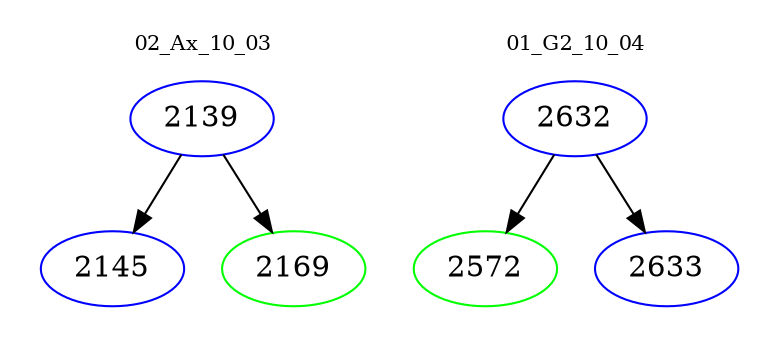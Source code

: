 digraph{
subgraph cluster_0 {
color = white
label = "02_Ax_10_03";
fontsize=10;
T0_2139 [label="2139", color="blue"]
T0_2139 -> T0_2145 [color="black"]
T0_2145 [label="2145", color="blue"]
T0_2139 -> T0_2169 [color="black"]
T0_2169 [label="2169", color="green"]
}
subgraph cluster_1 {
color = white
label = "01_G2_10_04";
fontsize=10;
T1_2632 [label="2632", color="blue"]
T1_2632 -> T1_2572 [color="black"]
T1_2572 [label="2572", color="green"]
T1_2632 -> T1_2633 [color="black"]
T1_2633 [label="2633", color="blue"]
}
}
